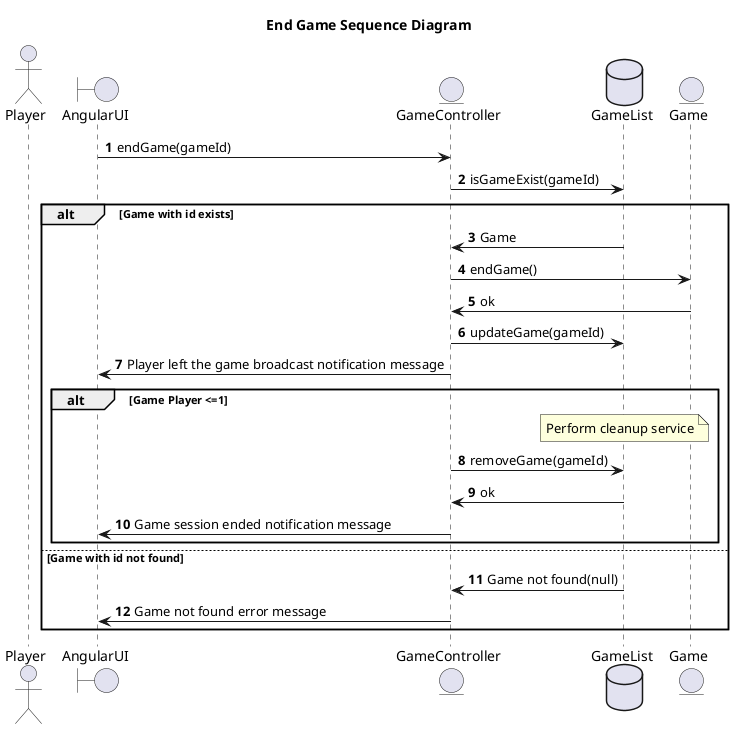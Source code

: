 @startuml

title End Game Sequence Diagram

autonumber
actor Player
boundary AngularUI
entity GameController

AngularUI -> GameController: endGame(gameId)
database GameList
GameController -> GameList: isGameExist(gameId)
entity Game

alt Game with id exists
    GameList -> GameController: Game
    GameController -> Game: endGame()
    Game -> GameController: ok
    GameController -> GameList: updateGame(gameId)
    GameController -> AngularUI: Player left the game broadcast notification message
    alt Game Player <=1
        note over GameList: Perform cleanup service
        GameController -> GameList: removeGame(gameId)
        GameList -> GameController: ok
        GameController -> AngularUI: Game session ended notification message
    end

else Game with id not found
    GameList -> GameController: Game not found(null)
    GameController -> AngularUI: Game not found error message
end


@enduml